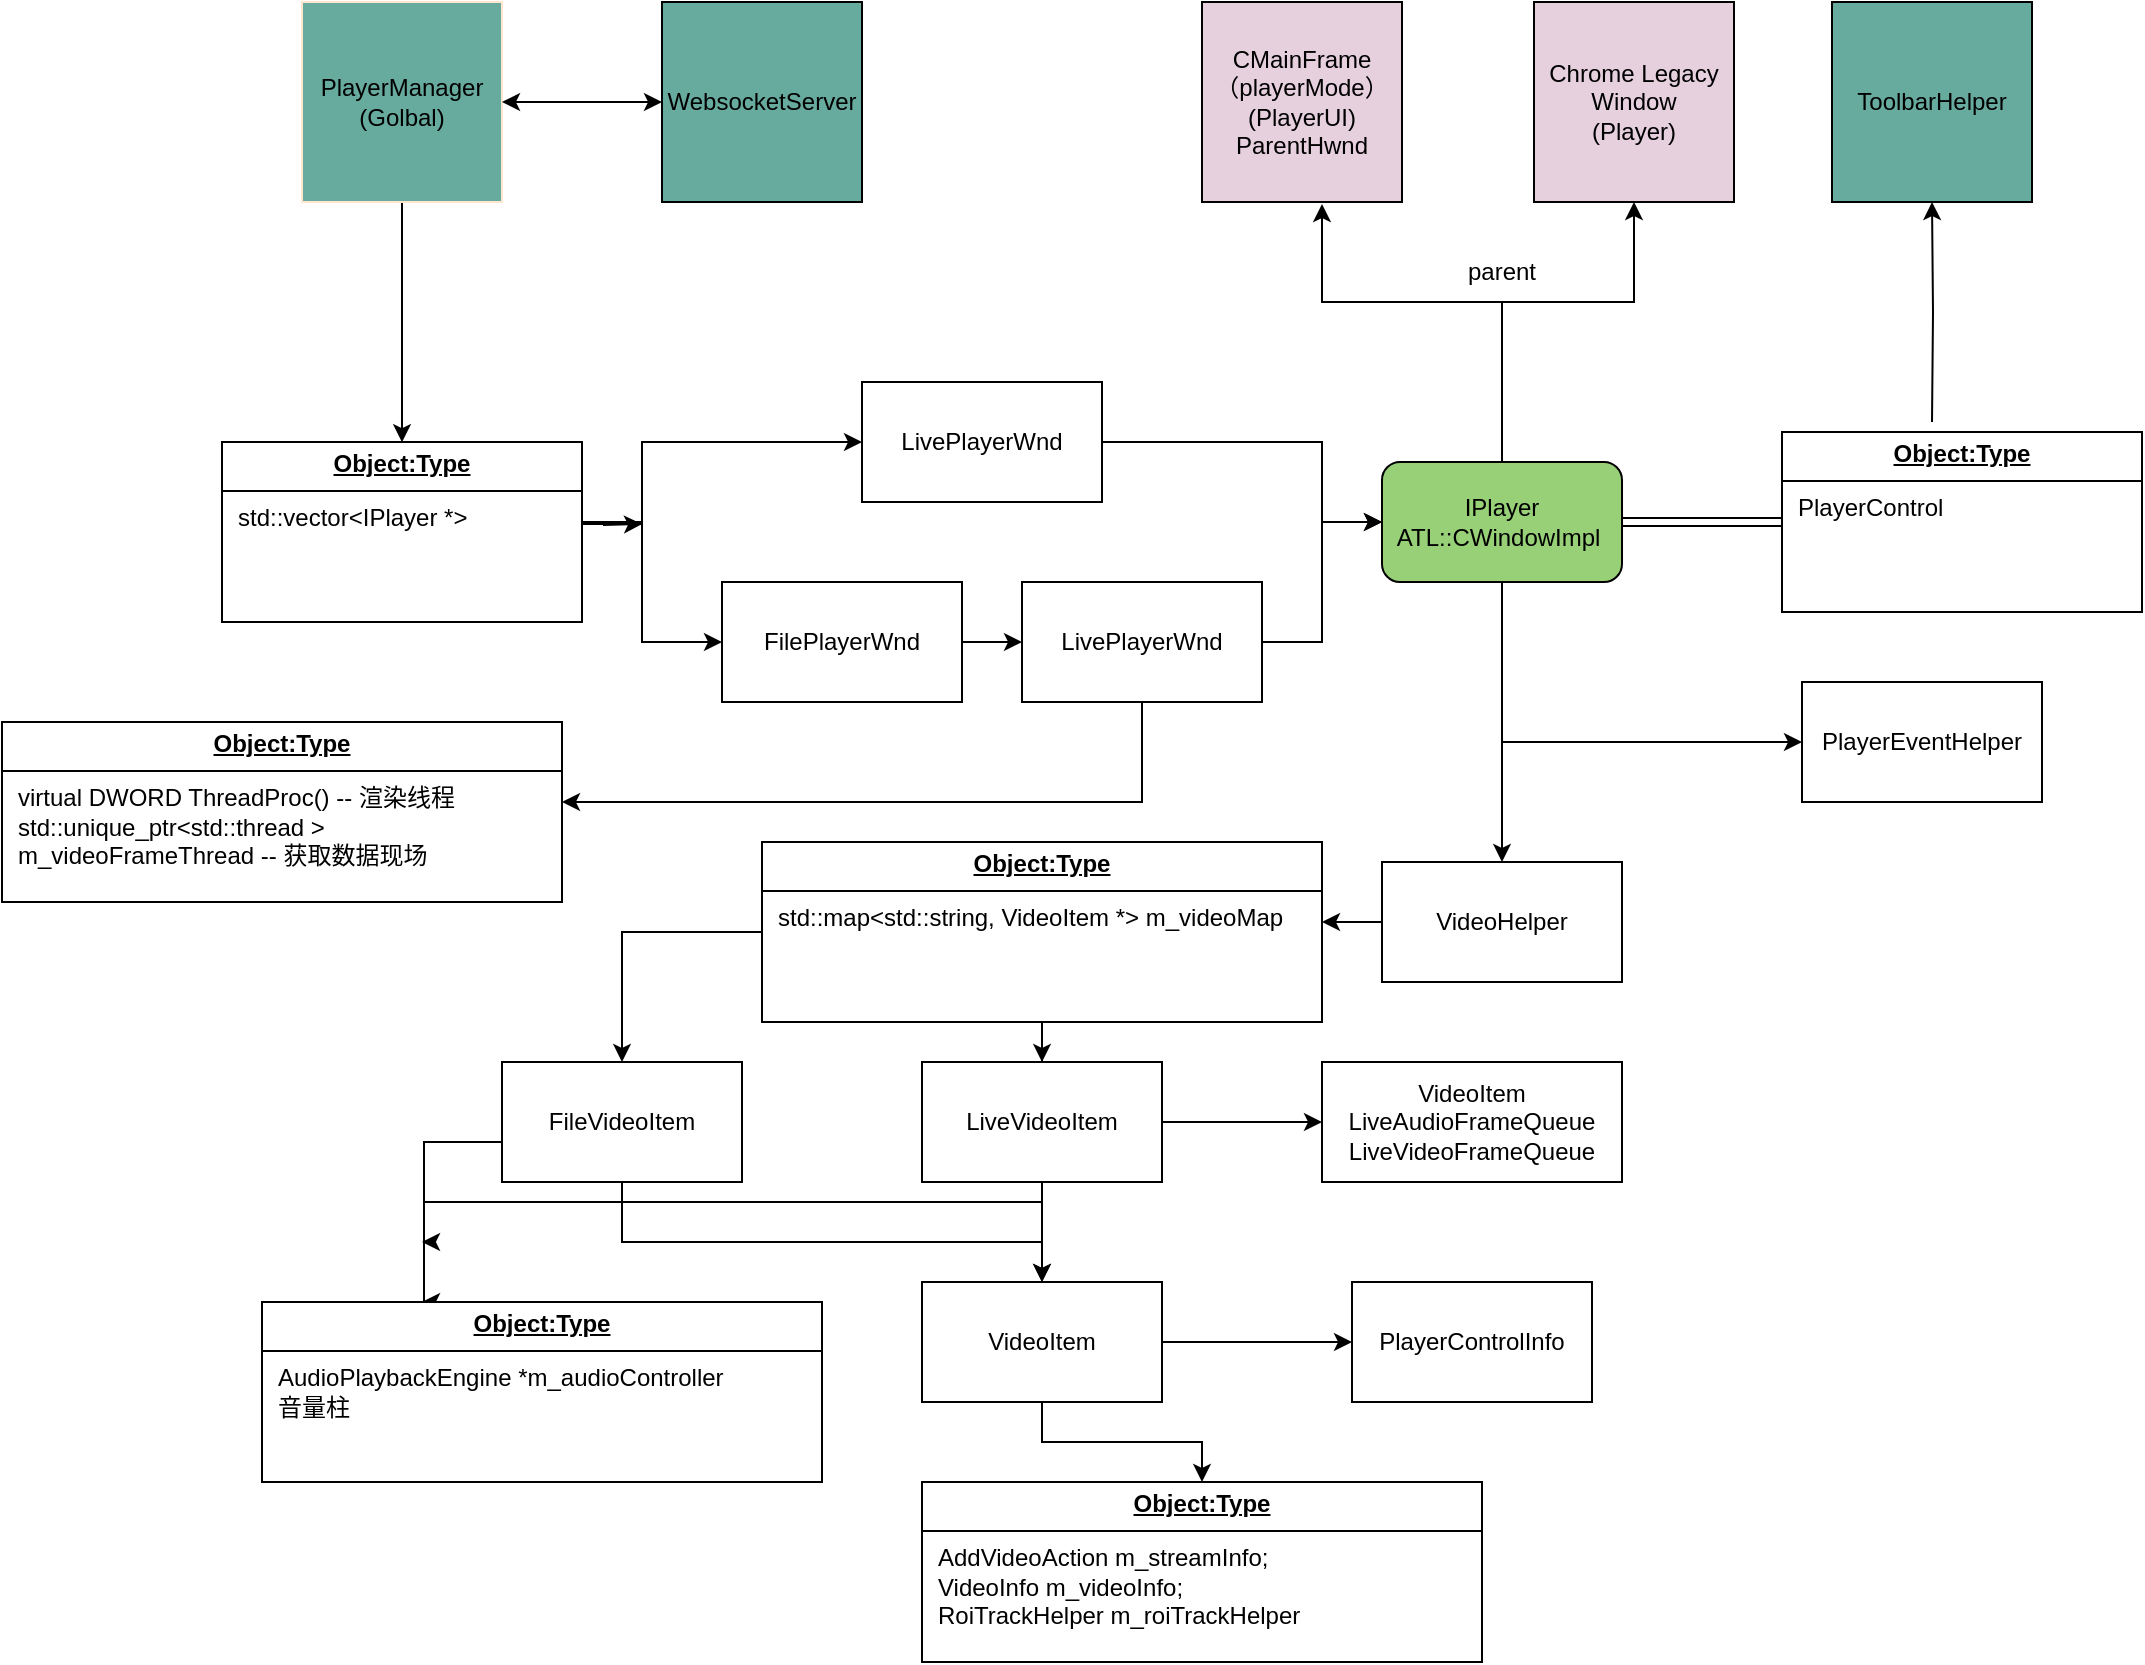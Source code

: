 <mxfile version="26.2.14">
  <diagram name="第 1 页" id="tOgoO4D5vRtlMnHQdVaz">
    <mxGraphModel dx="2253" dy="751" grid="1" gridSize="10" guides="1" tooltips="1" connect="1" arrows="1" fold="1" page="1" pageScale="1" pageWidth="827" pageHeight="1169" math="0" shadow="0">
      <root>
        <mxCell id="0" />
        <mxCell id="1" parent="0" />
        <mxCell id="REG8_7wBMsoRXyQNgOD0-12" style="edgeStyle=orthogonalEdgeStyle;rounded=0;orthogonalLoop=1;jettySize=auto;html=1;" edge="1" parent="1" source="REG8_7wBMsoRXyQNgOD0-1">
          <mxGeometry relative="1" as="geometry">
            <mxPoint x="80" y="230.089" as="targetPoint" />
            <Array as="points">
              <mxPoint x="80" y="200" />
              <mxPoint x="80" y="200" />
            </Array>
          </mxGeometry>
        </mxCell>
        <mxCell id="REG8_7wBMsoRXyQNgOD0-1" value="PlayerManager&lt;div&gt;(Golbal&lt;span style=&quot;background-color: transparent; color: light-dark(rgb(0, 0, 0), rgb(255, 255, 255));&quot;&gt;)&lt;/span&gt;&lt;/div&gt;" style="whiteSpace=wrap;html=1;aspect=fixed;strokeColor=#FFE6CC;fillColor=#67AB9F;" vertex="1" parent="1">
          <mxGeometry x="30" y="10" width="100" height="100" as="geometry" />
        </mxCell>
        <mxCell id="REG8_7wBMsoRXyQNgOD0-13" value="" style="edgeStyle=orthogonalEdgeStyle;rounded=0;orthogonalLoop=1;jettySize=auto;html=1;" edge="1" parent="1">
          <mxGeometry relative="1" as="geometry">
            <mxPoint x="160" y="270" as="sourcePoint" />
            <mxPoint x="200" y="271" as="targetPoint" />
          </mxGeometry>
        </mxCell>
        <mxCell id="REG8_7wBMsoRXyQNgOD0-14" value="" style="edgeStyle=orthogonalEdgeStyle;rounded=0;orthogonalLoop=1;jettySize=auto;html=1;" edge="1" parent="1" target="REG8_7wBMsoRXyQNgOD0-7">
          <mxGeometry relative="1" as="geometry">
            <mxPoint x="160" y="270" as="sourcePoint" />
            <Array as="points">
              <mxPoint x="160" y="271" />
              <mxPoint x="200" y="271" />
              <mxPoint x="200" y="330" />
            </Array>
          </mxGeometry>
        </mxCell>
        <mxCell id="REG8_7wBMsoRXyQNgOD0-16" style="edgeStyle=orthogonalEdgeStyle;rounded=0;orthogonalLoop=1;jettySize=auto;html=1;" edge="1" parent="1" target="REG8_7wBMsoRXyQNgOD0-6">
          <mxGeometry relative="1" as="geometry">
            <mxPoint x="160" y="270" as="sourcePoint" />
            <Array as="points">
              <mxPoint x="200" y="270" />
              <mxPoint x="200" y="230" />
            </Array>
          </mxGeometry>
        </mxCell>
        <mxCell id="REG8_7wBMsoRXyQNgOD0-21" value="" style="edgeStyle=orthogonalEdgeStyle;rounded=0;orthogonalLoop=1;jettySize=auto;html=1;" edge="1" parent="1" source="REG8_7wBMsoRXyQNgOD0-4" target="REG8_7wBMsoRXyQNgOD0-20">
          <mxGeometry relative="1" as="geometry">
            <Array as="points">
              <mxPoint x="630" y="160" />
              <mxPoint x="696" y="160" />
            </Array>
          </mxGeometry>
        </mxCell>
        <mxCell id="REG8_7wBMsoRXyQNgOD0-45" value="" style="edgeStyle=orthogonalEdgeStyle;rounded=0;orthogonalLoop=1;jettySize=auto;html=1;shape=link;" edge="1" parent="1" source="REG8_7wBMsoRXyQNgOD0-4">
          <mxGeometry relative="1" as="geometry">
            <mxPoint x="770" y="270" as="targetPoint" />
          </mxGeometry>
        </mxCell>
        <mxCell id="REG8_7wBMsoRXyQNgOD0-56" style="edgeStyle=orthogonalEdgeStyle;rounded=0;orthogonalLoop=1;jettySize=auto;html=1;entryX=0;entryY=0.5;entryDx=0;entryDy=0;" edge="1" parent="1" source="REG8_7wBMsoRXyQNgOD0-4" target="REG8_7wBMsoRXyQNgOD0-54">
          <mxGeometry relative="1" as="geometry">
            <Array as="points">
              <mxPoint x="630" y="380" />
            </Array>
          </mxGeometry>
        </mxCell>
        <mxCell id="REG8_7wBMsoRXyQNgOD0-57" style="edgeStyle=orthogonalEdgeStyle;rounded=0;orthogonalLoop=1;jettySize=auto;html=1;" edge="1" parent="1" source="REG8_7wBMsoRXyQNgOD0-4" target="REG8_7wBMsoRXyQNgOD0-52">
          <mxGeometry relative="1" as="geometry" />
        </mxCell>
        <mxCell id="REG8_7wBMsoRXyQNgOD0-4" value="IPlayer&lt;div&gt;ATL::CWindowImpl&amp;nbsp;&lt;/div&gt;" style="rounded=1;whiteSpace=wrap;html=1;fillColor=#97D077;" vertex="1" parent="1">
          <mxGeometry x="570" y="240" width="120" height="60" as="geometry" />
        </mxCell>
        <mxCell id="REG8_7wBMsoRXyQNgOD0-37" value="" style="edgeStyle=orthogonalEdgeStyle;rounded=0;orthogonalLoop=1;jettySize=auto;html=1;" edge="1" parent="1" source="REG8_7wBMsoRXyQNgOD0-6" target="REG8_7wBMsoRXyQNgOD0-4">
          <mxGeometry relative="1" as="geometry">
            <Array as="points">
              <mxPoint x="540" y="230" />
              <mxPoint x="540" y="270" />
            </Array>
          </mxGeometry>
        </mxCell>
        <mxCell id="REG8_7wBMsoRXyQNgOD0-6" value="LivePlayerWnd" style="rounded=0;whiteSpace=wrap;html=1;" vertex="1" parent="1">
          <mxGeometry x="310" y="200" width="120" height="60" as="geometry" />
        </mxCell>
        <mxCell id="REG8_7wBMsoRXyQNgOD0-30" value="" style="edgeStyle=orthogonalEdgeStyle;rounded=0;orthogonalLoop=1;jettySize=auto;html=1;" edge="1" parent="1" source="REG8_7wBMsoRXyQNgOD0-7">
          <mxGeometry relative="1" as="geometry">
            <mxPoint x="390" y="330" as="targetPoint" />
          </mxGeometry>
        </mxCell>
        <mxCell id="REG8_7wBMsoRXyQNgOD0-7" value="FilePlayerWnd" style="rounded=0;whiteSpace=wrap;html=1;" vertex="1" parent="1">
          <mxGeometry x="240" y="300" width="120" height="60" as="geometry" />
        </mxCell>
        <mxCell id="REG8_7wBMsoRXyQNgOD0-17" value="WebsocketServer" style="whiteSpace=wrap;html=1;aspect=fixed;fillColor=#67AB9F;" vertex="1" parent="1">
          <mxGeometry x="210" y="10" width="100" height="100" as="geometry" />
        </mxCell>
        <mxCell id="REG8_7wBMsoRXyQNgOD0-18" value="" style="endArrow=classic;startArrow=classic;html=1;rounded=0;exitX=1;exitY=0.5;exitDx=0;exitDy=0;" edge="1" parent="1" source="REG8_7wBMsoRXyQNgOD0-1">
          <mxGeometry width="50" height="50" relative="1" as="geometry">
            <mxPoint x="160" y="110" as="sourcePoint" />
            <mxPoint x="210" y="60" as="targetPoint" />
            <Array as="points" />
          </mxGeometry>
        </mxCell>
        <mxCell id="REG8_7wBMsoRXyQNgOD0-19" value="CMainFrame&lt;div&gt;（playerMode）&lt;/div&gt;&lt;div&gt;(PlayerUI)&lt;/div&gt;&lt;div&gt;ParentHwnd&lt;/div&gt;" style="whiteSpace=wrap;html=1;aspect=fixed;fillColor=#E6D0DE;" vertex="1" parent="1">
          <mxGeometry x="480" y="10" width="100" height="100" as="geometry" />
        </mxCell>
        <mxCell id="REG8_7wBMsoRXyQNgOD0-20" value="Chrome Legacy Window&lt;div&gt;(Player)&lt;/div&gt;" style="whiteSpace=wrap;html=1;aspect=fixed;fillColor=#E6D0DE;" vertex="1" parent="1">
          <mxGeometry x="646" y="10" width="100" height="100" as="geometry" />
        </mxCell>
        <mxCell id="REG8_7wBMsoRXyQNgOD0-24" value="parent" style="text;html=1;align=center;verticalAlign=middle;whiteSpace=wrap;rounded=0;" vertex="1" parent="1">
          <mxGeometry x="600" y="130" width="60" height="30" as="geometry" />
        </mxCell>
        <mxCell id="REG8_7wBMsoRXyQNgOD0-29" style="edgeStyle=orthogonalEdgeStyle;rounded=0;orthogonalLoop=1;jettySize=auto;html=1;entryX=0.6;entryY=1.01;entryDx=0;entryDy=0;entryPerimeter=0;" edge="1" parent="1" source="REG8_7wBMsoRXyQNgOD0-4" target="REG8_7wBMsoRXyQNgOD0-19">
          <mxGeometry relative="1" as="geometry">
            <Array as="points">
              <mxPoint x="630" y="160" />
              <mxPoint x="540" y="160" />
            </Array>
          </mxGeometry>
        </mxCell>
        <mxCell id="REG8_7wBMsoRXyQNgOD0-38" value="" style="edgeStyle=orthogonalEdgeStyle;rounded=0;orthogonalLoop=1;jettySize=auto;html=1;" edge="1" parent="1" source="REG8_7wBMsoRXyQNgOD0-36" target="REG8_7wBMsoRXyQNgOD0-4">
          <mxGeometry relative="1" as="geometry" />
        </mxCell>
        <mxCell id="REG8_7wBMsoRXyQNgOD0-100" style="edgeStyle=orthogonalEdgeStyle;rounded=0;orthogonalLoop=1;jettySize=auto;html=1;entryX=1;entryY=0.5;entryDx=0;entryDy=0;" edge="1" parent="1">
          <mxGeometry relative="1" as="geometry">
            <mxPoint x="450" y="355" as="sourcePoint" />
            <mxPoint x="160" y="410" as="targetPoint" />
            <Array as="points">
              <mxPoint x="450" y="410" />
            </Array>
          </mxGeometry>
        </mxCell>
        <mxCell id="REG8_7wBMsoRXyQNgOD0-36" value="LivePlayerWnd" style="rounded=0;whiteSpace=wrap;html=1;" vertex="1" parent="1">
          <mxGeometry x="390" y="300" width="120" height="60" as="geometry" />
        </mxCell>
        <mxCell id="REG8_7wBMsoRXyQNgOD0-51" style="edgeStyle=orthogonalEdgeStyle;rounded=0;orthogonalLoop=1;jettySize=auto;html=1;entryX=0.5;entryY=1;entryDx=0;entryDy=0;" edge="1" parent="1" target="REG8_7wBMsoRXyQNgOD0-46">
          <mxGeometry relative="1" as="geometry">
            <mxPoint x="845" y="220" as="sourcePoint" />
          </mxGeometry>
        </mxCell>
        <mxCell id="REG8_7wBMsoRXyQNgOD0-46" value="ToolbarHelper" style="whiteSpace=wrap;html=1;aspect=fixed;fillColor=#67AB9F;" vertex="1" parent="1">
          <mxGeometry x="795" y="10" width="100" height="100" as="geometry" />
        </mxCell>
        <mxCell id="REG8_7wBMsoRXyQNgOD0-59" value="" style="edgeStyle=orthogonalEdgeStyle;rounded=0;orthogonalLoop=1;jettySize=auto;html=1;" edge="1" parent="1" source="REG8_7wBMsoRXyQNgOD0-52" target="REG8_7wBMsoRXyQNgOD0-58">
          <mxGeometry relative="1" as="geometry">
            <Array as="points">
              <mxPoint x="540" y="460" />
              <mxPoint x="540" y="460" />
            </Array>
          </mxGeometry>
        </mxCell>
        <mxCell id="REG8_7wBMsoRXyQNgOD0-52" value="VideoHelper" style="rounded=0;whiteSpace=wrap;html=1;" vertex="1" parent="1">
          <mxGeometry x="570" y="440" width="120" height="60" as="geometry" />
        </mxCell>
        <mxCell id="REG8_7wBMsoRXyQNgOD0-54" value="PlayerEventHelper" style="rounded=0;whiteSpace=wrap;html=1;" vertex="1" parent="1">
          <mxGeometry x="780" y="350" width="120" height="60" as="geometry" />
        </mxCell>
        <mxCell id="REG8_7wBMsoRXyQNgOD0-75" style="edgeStyle=orthogonalEdgeStyle;rounded=0;orthogonalLoop=1;jettySize=auto;html=1;" edge="1" parent="1" source="REG8_7wBMsoRXyQNgOD0-58" target="REG8_7wBMsoRXyQNgOD0-71">
          <mxGeometry relative="1" as="geometry" />
        </mxCell>
        <mxCell id="REG8_7wBMsoRXyQNgOD0-76" value="" style="edgeStyle=orthogonalEdgeStyle;rounded=0;orthogonalLoop=1;jettySize=auto;html=1;" edge="1" parent="1" source="REG8_7wBMsoRXyQNgOD0-58" target="REG8_7wBMsoRXyQNgOD0-70">
          <mxGeometry relative="1" as="geometry" />
        </mxCell>
        <mxCell id="REG8_7wBMsoRXyQNgOD0-58" value="&lt;p style=&quot;margin:0px;margin-top:4px;text-align:center;text-decoration:underline;&quot;&gt;&lt;b&gt;Object:Type&lt;/b&gt;&lt;/p&gt;&lt;hr size=&quot;1&quot; style=&quot;border-style:solid;&quot;&gt;&lt;p style=&quot;margin:0px;margin-left:8px;&quot;&gt;std::map&amp;lt;std::string, VideoItem *&amp;gt; m_videoMap&lt;br&gt;&lt;br&gt;&lt;/p&gt;" style="verticalAlign=top;align=left;overflow=fill;html=1;whiteSpace=wrap;" vertex="1" parent="1">
          <mxGeometry x="260" y="430" width="280" height="90" as="geometry" />
        </mxCell>
        <mxCell id="REG8_7wBMsoRXyQNgOD0-67" value="" style="edgeStyle=orthogonalEdgeStyle;rounded=0;orthogonalLoop=1;jettySize=auto;html=1;" edge="1" parent="1" source="REG8_7wBMsoRXyQNgOD0-60" target="REG8_7wBMsoRXyQNgOD0-66">
          <mxGeometry relative="1" as="geometry" />
        </mxCell>
        <mxCell id="REG8_7wBMsoRXyQNgOD0-94" value="" style="edgeStyle=orthogonalEdgeStyle;rounded=0;orthogonalLoop=1;jettySize=auto;html=1;" edge="1" parent="1" source="REG8_7wBMsoRXyQNgOD0-60" target="REG8_7wBMsoRXyQNgOD0-64">
          <mxGeometry relative="1" as="geometry" />
        </mxCell>
        <mxCell id="REG8_7wBMsoRXyQNgOD0-60" value="VideoItem" style="rounded=0;whiteSpace=wrap;html=1;" vertex="1" parent="1">
          <mxGeometry x="340" y="650" width="120" height="60" as="geometry" />
        </mxCell>
        <mxCell id="REG8_7wBMsoRXyQNgOD0-64" value="&lt;p style=&quot;margin:0px;margin-top:4px;text-align:center;text-decoration:underline;&quot;&gt;&lt;b&gt;Object:Type&lt;/b&gt;&lt;/p&gt;&lt;hr size=&quot;1&quot; style=&quot;border-style:solid;&quot;&gt;&lt;p style=&quot;margin:0px;margin-left:8px;&quot;&gt;AddVideoAction m_streamInfo;&lt;/p&gt;&lt;p style=&quot;margin:0px;margin-left:8px;&quot;&gt;&lt;span style=&quot;white-space: normal;&quot;&gt;VideoInfo m_videoInfo;&lt;/span&gt;&lt;/p&gt;&lt;p style=&quot;margin:0px;margin-left:8px;&quot;&gt;&lt;span style=&quot;white-space: normal;&quot;&gt;RoiTrackHelper m_roiTrackHelper&lt;/span&gt;&lt;/p&gt;&lt;p style=&quot;margin:0px;margin-left:8px;&quot;&gt;&lt;br&gt;&lt;/p&gt;" style="verticalAlign=top;align=left;overflow=fill;html=1;whiteSpace=wrap;" vertex="1" parent="1">
          <mxGeometry x="340" y="750" width="280" height="90" as="geometry" />
        </mxCell>
        <mxCell id="REG8_7wBMsoRXyQNgOD0-66" value="PlayerControlInfo" style="rounded=0;whiteSpace=wrap;html=1;" vertex="1" parent="1">
          <mxGeometry x="555" y="650" width="120" height="60" as="geometry" />
        </mxCell>
        <mxCell id="REG8_7wBMsoRXyQNgOD0-82" value="" style="edgeStyle=orthogonalEdgeStyle;rounded=0;orthogonalLoop=1;jettySize=auto;html=1;" edge="1" parent="1" source="REG8_7wBMsoRXyQNgOD0-70" target="REG8_7wBMsoRXyQNgOD0-81">
          <mxGeometry relative="1" as="geometry" />
        </mxCell>
        <mxCell id="REG8_7wBMsoRXyQNgOD0-93" value="" style="edgeStyle=orthogonalEdgeStyle;rounded=0;orthogonalLoop=1;jettySize=auto;html=1;" edge="1" parent="1" source="REG8_7wBMsoRXyQNgOD0-70" target="REG8_7wBMsoRXyQNgOD0-60">
          <mxGeometry relative="1" as="geometry" />
        </mxCell>
        <mxCell id="REG8_7wBMsoRXyQNgOD0-97" style="edgeStyle=orthogonalEdgeStyle;rounded=0;orthogonalLoop=1;jettySize=auto;html=1;" edge="1" parent="1" source="REG8_7wBMsoRXyQNgOD0-70">
          <mxGeometry relative="1" as="geometry">
            <mxPoint x="90" y="630" as="targetPoint" />
            <Array as="points">
              <mxPoint x="400" y="610" />
              <mxPoint x="91" y="610" />
            </Array>
          </mxGeometry>
        </mxCell>
        <mxCell id="REG8_7wBMsoRXyQNgOD0-70" value="LiveVideoItem" style="rounded=0;whiteSpace=wrap;html=1;" vertex="1" parent="1">
          <mxGeometry x="340" y="540" width="120" height="60" as="geometry" />
        </mxCell>
        <mxCell id="REG8_7wBMsoRXyQNgOD0-92" style="edgeStyle=orthogonalEdgeStyle;rounded=0;orthogonalLoop=1;jettySize=auto;html=1;entryX=0.5;entryY=0;entryDx=0;entryDy=0;" edge="1" parent="1" source="REG8_7wBMsoRXyQNgOD0-71" target="REG8_7wBMsoRXyQNgOD0-60">
          <mxGeometry relative="1" as="geometry">
            <Array as="points">
              <mxPoint x="190" y="630" />
              <mxPoint x="400" y="630" />
            </Array>
          </mxGeometry>
        </mxCell>
        <mxCell id="REG8_7wBMsoRXyQNgOD0-96" style="edgeStyle=orthogonalEdgeStyle;rounded=0;orthogonalLoop=1;jettySize=auto;html=1;" edge="1" parent="1">
          <mxGeometry relative="1" as="geometry">
            <mxPoint x="90" y="660" as="targetPoint" />
            <mxPoint x="130" y="580" as="sourcePoint" />
            <Array as="points">
              <mxPoint x="91" y="580" />
            </Array>
          </mxGeometry>
        </mxCell>
        <mxCell id="REG8_7wBMsoRXyQNgOD0-71" value="FileVideoItem" style="rounded=0;whiteSpace=wrap;html=1;" vertex="1" parent="1">
          <mxGeometry x="130" y="540" width="120" height="60" as="geometry" />
        </mxCell>
        <mxCell id="REG8_7wBMsoRXyQNgOD0-81" value="VideoItem&lt;div&gt;LiveAudioFrameQueue&lt;/div&gt;&lt;div&gt;LiveVideoFrameQueue&lt;/div&gt;" style="rounded=0;whiteSpace=wrap;html=1;" vertex="1" parent="1">
          <mxGeometry x="540" y="540" width="150" height="60" as="geometry" />
        </mxCell>
        <mxCell id="REG8_7wBMsoRXyQNgOD0-85" value="&lt;p style=&quot;margin:0px;margin-top:4px;text-align:center;text-decoration:underline;&quot;&gt;&lt;b&gt;Object:Type&lt;/b&gt;&lt;/p&gt;&lt;hr size=&quot;1&quot; style=&quot;border-style:solid;&quot;&gt;&lt;p style=&quot;margin:0px;margin-left:8px;&quot;&gt;&lt;span style=&quot;text-align: center;&quot;&gt;std::vector&amp;lt;IPlayer *&amp;gt;&lt;/span&gt;&lt;/p&gt;&lt;p style=&quot;margin:0px;margin-left:8px;&quot;&gt;&lt;br&gt;&lt;/p&gt;" style="verticalAlign=top;align=left;overflow=fill;html=1;whiteSpace=wrap;" vertex="1" parent="1">
          <mxGeometry x="-10" y="230" width="180" height="90" as="geometry" />
        </mxCell>
        <mxCell id="REG8_7wBMsoRXyQNgOD0-86" value="&lt;p style=&quot;margin:0px;margin-top:4px;text-align:center;text-decoration:underline;&quot;&gt;&lt;b&gt;Object:Type&lt;/b&gt;&lt;/p&gt;&lt;hr size=&quot;1&quot; style=&quot;border-style:solid;&quot;&gt;&lt;p style=&quot;margin:0px;margin-left:8px;&quot;&gt;&lt;span style=&quot;text-align: center;&quot;&gt;PlayerControl&lt;/span&gt;&lt;/p&gt;&lt;p style=&quot;margin:0px;margin-left:8px;&quot;&gt;&lt;br&gt;&lt;/p&gt;" style="verticalAlign=top;align=left;overflow=fill;html=1;whiteSpace=wrap;" vertex="1" parent="1">
          <mxGeometry x="770" y="225" width="180" height="90" as="geometry" />
        </mxCell>
        <mxCell id="REG8_7wBMsoRXyQNgOD0-95" value="&lt;p style=&quot;margin:0px;margin-top:4px;text-align:center;text-decoration:underline;&quot;&gt;&lt;b&gt;Object:Type&lt;/b&gt;&lt;/p&gt;&lt;hr size=&quot;1&quot; style=&quot;border-style:solid;&quot;&gt;&lt;p style=&quot;margin:0px;margin-left:8px;&quot;&gt;AudioPlaybackEngine *m_audioController&lt;/p&gt;&lt;p style=&quot;margin:0px;margin-left:8px;&quot;&gt;音量柱&lt;/p&gt;&lt;p style=&quot;margin:0px;margin-left:8px;&quot;&gt;&lt;br&gt;&lt;/p&gt;" style="verticalAlign=top;align=left;overflow=fill;html=1;whiteSpace=wrap;" vertex="1" parent="1">
          <mxGeometry x="10" y="660" width="280" height="90" as="geometry" />
        </mxCell>
        <mxCell id="REG8_7wBMsoRXyQNgOD0-98" value="&lt;p style=&quot;margin: 4px 0px 0px; text-align: center; text-decoration: underline;&quot;&gt;&lt;b&gt;Object:Type&lt;/b&gt;&lt;/p&gt;&lt;hr size=&quot;1&quot; style=&quot;border-style:solid;&quot;&gt;&lt;p style=&quot;margin:0px;margin-left:8px;&quot;&gt;virtual DWORD ThreadProc() -- 渲染线程&lt;/p&gt;&lt;p style=&quot;margin:0px;margin-left:8px;&quot;&gt;std::unique_ptr&amp;lt;std::thread &amp;gt; m_videoFrameThread -- 获取数据现场&lt;/p&gt;" style="verticalAlign=top;align=left;overflow=fill;html=1;whiteSpace=wrap;" vertex="1" parent="1">
          <mxGeometry x="-120" y="370" width="280" height="90" as="geometry" />
        </mxCell>
      </root>
    </mxGraphModel>
  </diagram>
</mxfile>
